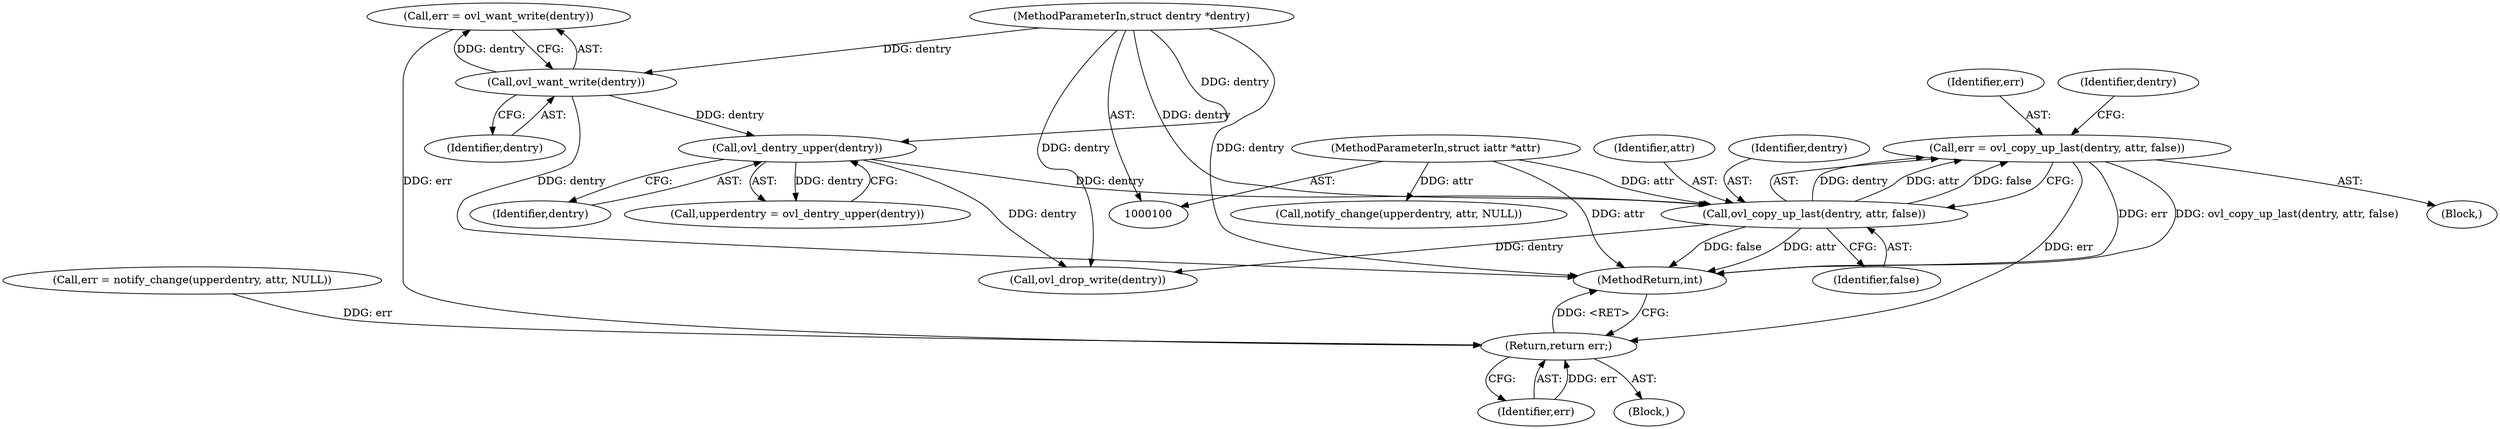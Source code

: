 digraph "0_linux_acff81ec2c79492b180fade3c2894425cd35a545@API" {
"1000142" [label="(Call,err = ovl_copy_up_last(dentry, attr, false))"];
"1000144" [label="(Call,ovl_copy_up_last(dentry, attr, false))"];
"1000115" [label="(Call,ovl_dentry_upper(dentry))"];
"1000108" [label="(Call,ovl_want_write(dentry))"];
"1000101" [label="(MethodParameterIn,struct dentry *dentry)"];
"1000102" [label="(MethodParameterIn,struct iattr *attr)"];
"1000151" [label="(Return,return err;)"];
"1000109" [label="(Identifier,dentry)"];
"1000101" [label="(MethodParameterIn,struct dentry *dentry)"];
"1000116" [label="(Identifier,dentry)"];
"1000146" [label="(Identifier,attr)"];
"1000144" [label="(Call,ovl_copy_up_last(dentry, attr, false))"];
"1000129" [label="(Call,notify_change(upperdentry, attr, NULL))"];
"1000142" [label="(Call,err = ovl_copy_up_last(dentry, attr, false))"];
"1000115" [label="(Call,ovl_dentry_upper(dentry))"];
"1000153" [label="(MethodReturn,int)"];
"1000127" [label="(Call,err = notify_change(upperdentry, attr, NULL))"];
"1000143" [label="(Identifier,err)"];
"1000106" [label="(Call,err = ovl_want_write(dentry))"];
"1000113" [label="(Call,upperdentry = ovl_dentry_upper(dentry))"];
"1000102" [label="(MethodParameterIn,struct iattr *attr)"];
"1000151" [label="(Return,return err;)"];
"1000152" [label="(Identifier,err)"];
"1000147" [label="(Identifier,false)"];
"1000141" [label="(Block,)"];
"1000148" [label="(Call,ovl_drop_write(dentry))"];
"1000149" [label="(Identifier,dentry)"];
"1000103" [label="(Block,)"];
"1000145" [label="(Identifier,dentry)"];
"1000108" [label="(Call,ovl_want_write(dentry))"];
"1000142" -> "1000141"  [label="AST: "];
"1000142" -> "1000144"  [label="CFG: "];
"1000143" -> "1000142"  [label="AST: "];
"1000144" -> "1000142"  [label="AST: "];
"1000149" -> "1000142"  [label="CFG: "];
"1000142" -> "1000153"  [label="DDG: err"];
"1000142" -> "1000153"  [label="DDG: ovl_copy_up_last(dentry, attr, false)"];
"1000144" -> "1000142"  [label="DDG: dentry"];
"1000144" -> "1000142"  [label="DDG: attr"];
"1000144" -> "1000142"  [label="DDG: false"];
"1000142" -> "1000151"  [label="DDG: err"];
"1000144" -> "1000147"  [label="CFG: "];
"1000145" -> "1000144"  [label="AST: "];
"1000146" -> "1000144"  [label="AST: "];
"1000147" -> "1000144"  [label="AST: "];
"1000144" -> "1000153"  [label="DDG: attr"];
"1000144" -> "1000153"  [label="DDG: false"];
"1000115" -> "1000144"  [label="DDG: dentry"];
"1000101" -> "1000144"  [label="DDG: dentry"];
"1000102" -> "1000144"  [label="DDG: attr"];
"1000144" -> "1000148"  [label="DDG: dentry"];
"1000115" -> "1000113"  [label="AST: "];
"1000115" -> "1000116"  [label="CFG: "];
"1000116" -> "1000115"  [label="AST: "];
"1000113" -> "1000115"  [label="CFG: "];
"1000115" -> "1000113"  [label="DDG: dentry"];
"1000108" -> "1000115"  [label="DDG: dentry"];
"1000101" -> "1000115"  [label="DDG: dentry"];
"1000115" -> "1000148"  [label="DDG: dentry"];
"1000108" -> "1000106"  [label="AST: "];
"1000108" -> "1000109"  [label="CFG: "];
"1000109" -> "1000108"  [label="AST: "];
"1000106" -> "1000108"  [label="CFG: "];
"1000108" -> "1000153"  [label="DDG: dentry"];
"1000108" -> "1000106"  [label="DDG: dentry"];
"1000101" -> "1000108"  [label="DDG: dentry"];
"1000101" -> "1000100"  [label="AST: "];
"1000101" -> "1000153"  [label="DDG: dentry"];
"1000101" -> "1000148"  [label="DDG: dentry"];
"1000102" -> "1000100"  [label="AST: "];
"1000102" -> "1000153"  [label="DDG: attr"];
"1000102" -> "1000129"  [label="DDG: attr"];
"1000151" -> "1000103"  [label="AST: "];
"1000151" -> "1000152"  [label="CFG: "];
"1000152" -> "1000151"  [label="AST: "];
"1000153" -> "1000151"  [label="CFG: "];
"1000151" -> "1000153"  [label="DDG: <RET>"];
"1000152" -> "1000151"  [label="DDG: err"];
"1000106" -> "1000151"  [label="DDG: err"];
"1000127" -> "1000151"  [label="DDG: err"];
}
